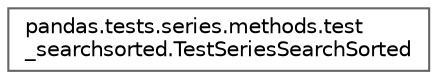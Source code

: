 digraph "Graphical Class Hierarchy"
{
 // LATEX_PDF_SIZE
  bgcolor="transparent";
  edge [fontname=Helvetica,fontsize=10,labelfontname=Helvetica,labelfontsize=10];
  node [fontname=Helvetica,fontsize=10,shape=box,height=0.2,width=0.4];
  rankdir="LR";
  Node0 [id="Node000000",label="pandas.tests.series.methods.test\l_searchsorted.TestSeriesSearchSorted",height=0.2,width=0.4,color="grey40", fillcolor="white", style="filled",URL="$d0/de8/classpandas_1_1tests_1_1series_1_1methods_1_1test__searchsorted_1_1TestSeriesSearchSorted.html",tooltip=" "];
}
